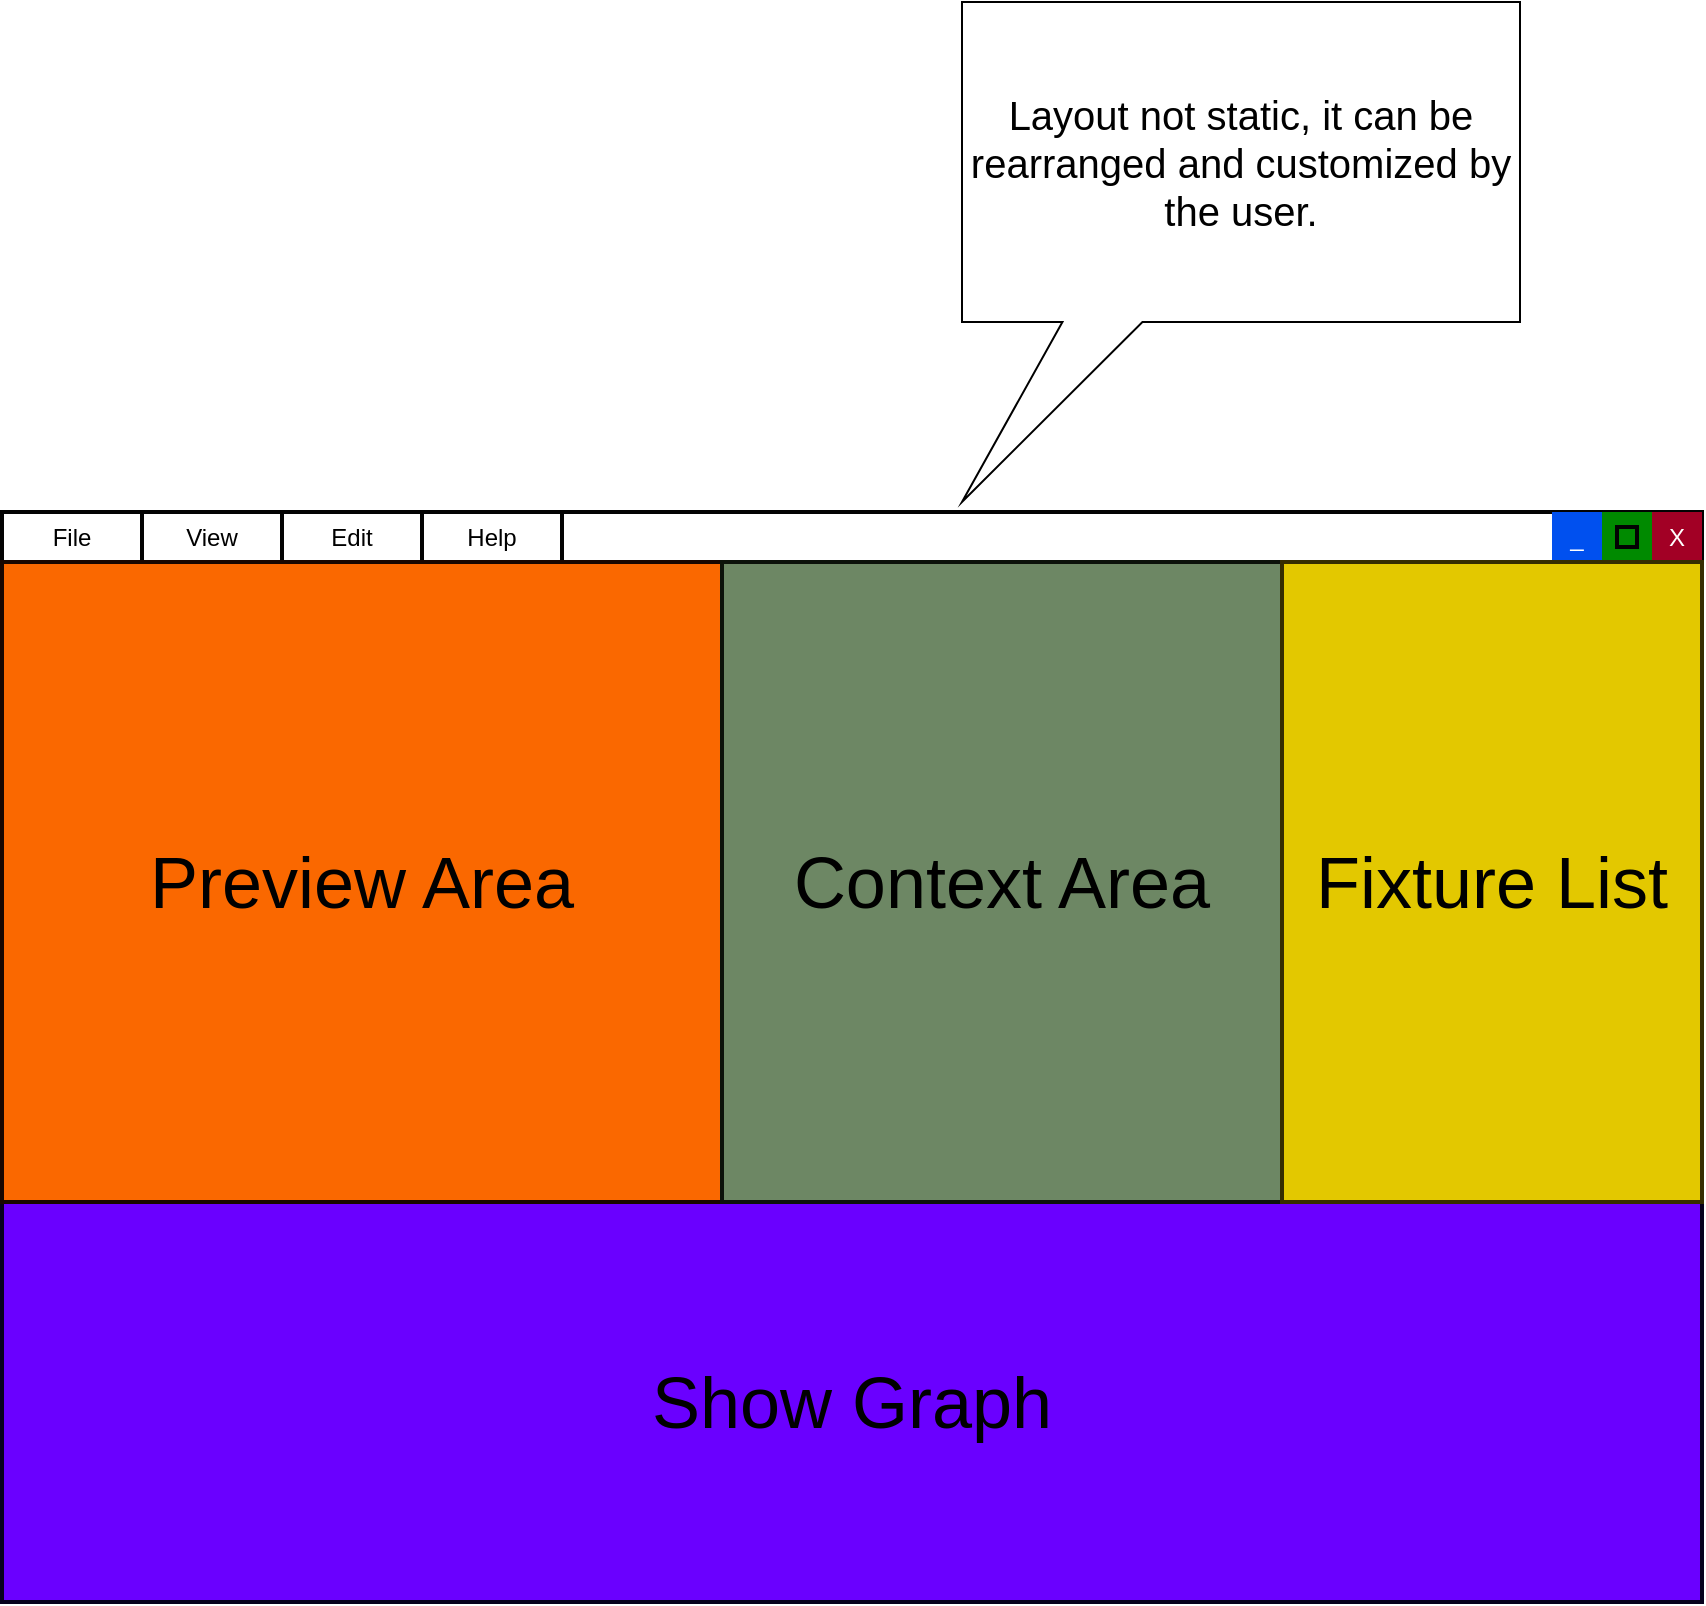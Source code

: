<mxfile>
    <diagram id="a-xjg2M0r9j_YNXPw-c_" name="Page-1">
        <mxGraphModel dx="2235" dy="483" grid="1" gridSize="10" guides="1" tooltips="1" connect="1" arrows="1" fold="1" page="1" pageScale="1" pageWidth="850" pageHeight="1100" math="0" shadow="0">
            <root>
                <mxCell id="0"/>
                <mxCell id="1" parent="0"/>
                <mxCell id="2" value="" style="rounded=0;whiteSpace=wrap;html=1;fillColor=#f5f5f5;fontColor=#333333;strokeColor=#030303;strokeWidth=2;" parent="1" vertex="1">
                    <mxGeometry y="335" width="850" height="545" as="geometry"/>
                </mxCell>
                <mxCell id="3" value="" style="rounded=0;whiteSpace=wrap;html=1;strokeColor=#030303;strokeWidth=2;" parent="1" vertex="1">
                    <mxGeometry y="335" width="850" height="25" as="geometry"/>
                </mxCell>
                <mxCell id="4" value="File" style="rounded=0;whiteSpace=wrap;html=1;strokeColor=#030303;strokeWidth=2;" parent="1" vertex="1">
                    <mxGeometry y="335" width="70" height="25" as="geometry"/>
                </mxCell>
                <mxCell id="5" value="View" style="rounded=0;whiteSpace=wrap;html=1;strokeColor=#030303;strokeWidth=2;" parent="1" vertex="1">
                    <mxGeometry x="70" y="335" width="70" height="25" as="geometry"/>
                </mxCell>
                <mxCell id="6" value="Edit" style="rounded=0;whiteSpace=wrap;html=1;strokeColor=#030303;strokeWidth=2;" parent="1" vertex="1">
                    <mxGeometry x="140" y="335" width="70" height="25" as="geometry"/>
                </mxCell>
                <mxCell id="7" value="Help" style="rounded=0;whiteSpace=wrap;html=1;strokeColor=#030303;strokeWidth=2;" parent="1" vertex="1">
                    <mxGeometry x="210" y="335" width="70" height="25" as="geometry"/>
                </mxCell>
                <mxCell id="8" value="X" style="rounded=0;whiteSpace=wrap;html=1;strokeWidth=2;fillColor=#a20025;fontColor=#ffffff;strokeColor=none;" parent="1" vertex="1">
                    <mxGeometry x="825" y="335" width="25" height="25" as="geometry"/>
                </mxCell>
                <mxCell id="11" value="_" style="rounded=0;whiteSpace=wrap;html=1;strokeWidth=2;fillColor=#0050ef;fontColor=#ffffff;strokeColor=none;" parent="1" vertex="1">
                    <mxGeometry x="775" y="335" width="25" height="25" as="geometry"/>
                </mxCell>
                <mxCell id="12" value="&lt;font color=&quot;#000000&quot; style=&quot;font-size: 36px&quot;&gt;Show Graph&lt;/font&gt;" style="rounded=0;whiteSpace=wrap;html=1;strokeWidth=2;fillColor=#6a00ff;fontColor=#ffffff;strokeColor=#08001C;" parent="1" vertex="1">
                    <mxGeometry y="680" width="850" height="200" as="geometry"/>
                </mxCell>
                <mxCell id="13" value="&lt;font color=&quot;#000000&quot; style=&quot;font-size: 36px&quot;&gt;Preview Area&lt;/font&gt;" style="rounded=0;whiteSpace=wrap;html=1;strokeWidth=2;fillColor=#fa6800;fontColor=#ffffff;strokeColor=#190700;" parent="1" vertex="1">
                    <mxGeometry y="360" width="360" height="320" as="geometry"/>
                </mxCell>
                <mxCell id="14" value="&lt;font color=&quot;#000000&quot; style=&quot;font-size: 36px&quot;&gt;Context Area&lt;/font&gt;" style="rounded=0;whiteSpace=wrap;html=1;strokeWidth=2;fillColor=#6d8764;fontColor=#ffffff;strokeColor=#0C120A;" parent="1" vertex="1">
                    <mxGeometry x="360" y="360" width="280" height="320" as="geometry"/>
                </mxCell>
                <mxCell id="15" value="" style="group" parent="1" vertex="1" connectable="0">
                    <mxGeometry x="800" y="335" width="25" height="25" as="geometry"/>
                </mxCell>
                <mxCell id="9" value="" style="rounded=0;whiteSpace=wrap;html=1;strokeWidth=2;fillColor=#008a00;fontColor=#ffffff;strokeColor=none;" parent="15" vertex="1">
                    <mxGeometry width="25" height="25" as="geometry"/>
                </mxCell>
                <mxCell id="10" value="" style="rounded=0;whiteSpace=wrap;html=1;strokeColor=#030303;strokeWidth=2;fillColor=none;" parent="15" vertex="1">
                    <mxGeometry x="7.5" y="7.5" width="10" height="10" as="geometry"/>
                </mxCell>
                <mxCell id="17" value="&lt;font color=&quot;#000000&quot; style=&quot;font-size: 36px&quot;&gt;Fixture List&lt;/font&gt;" style="rounded=0;whiteSpace=wrap;html=1;strokeWidth=2;fillColor=#e3c800;fontColor=#ffffff;strokeColor=#362D00;" parent="1" vertex="1">
                    <mxGeometry x="640" y="360" width="210" height="320" as="geometry"/>
                </mxCell>
                <mxCell id="18" value="&lt;font style=&quot;font-size: 20px&quot;&gt;Layout not static, it can be rearranged and customized by the user.&lt;/font&gt;" style="shape=callout;whiteSpace=wrap;html=1;perimeter=calloutPerimeter;position2=0;size=90;position=0.18;base=40;" parent="1" vertex="1">
                    <mxGeometry x="480" y="80" width="279" height="250" as="geometry"/>
                </mxCell>
            </root>
        </mxGraphModel>
    </diagram>
</mxfile>
